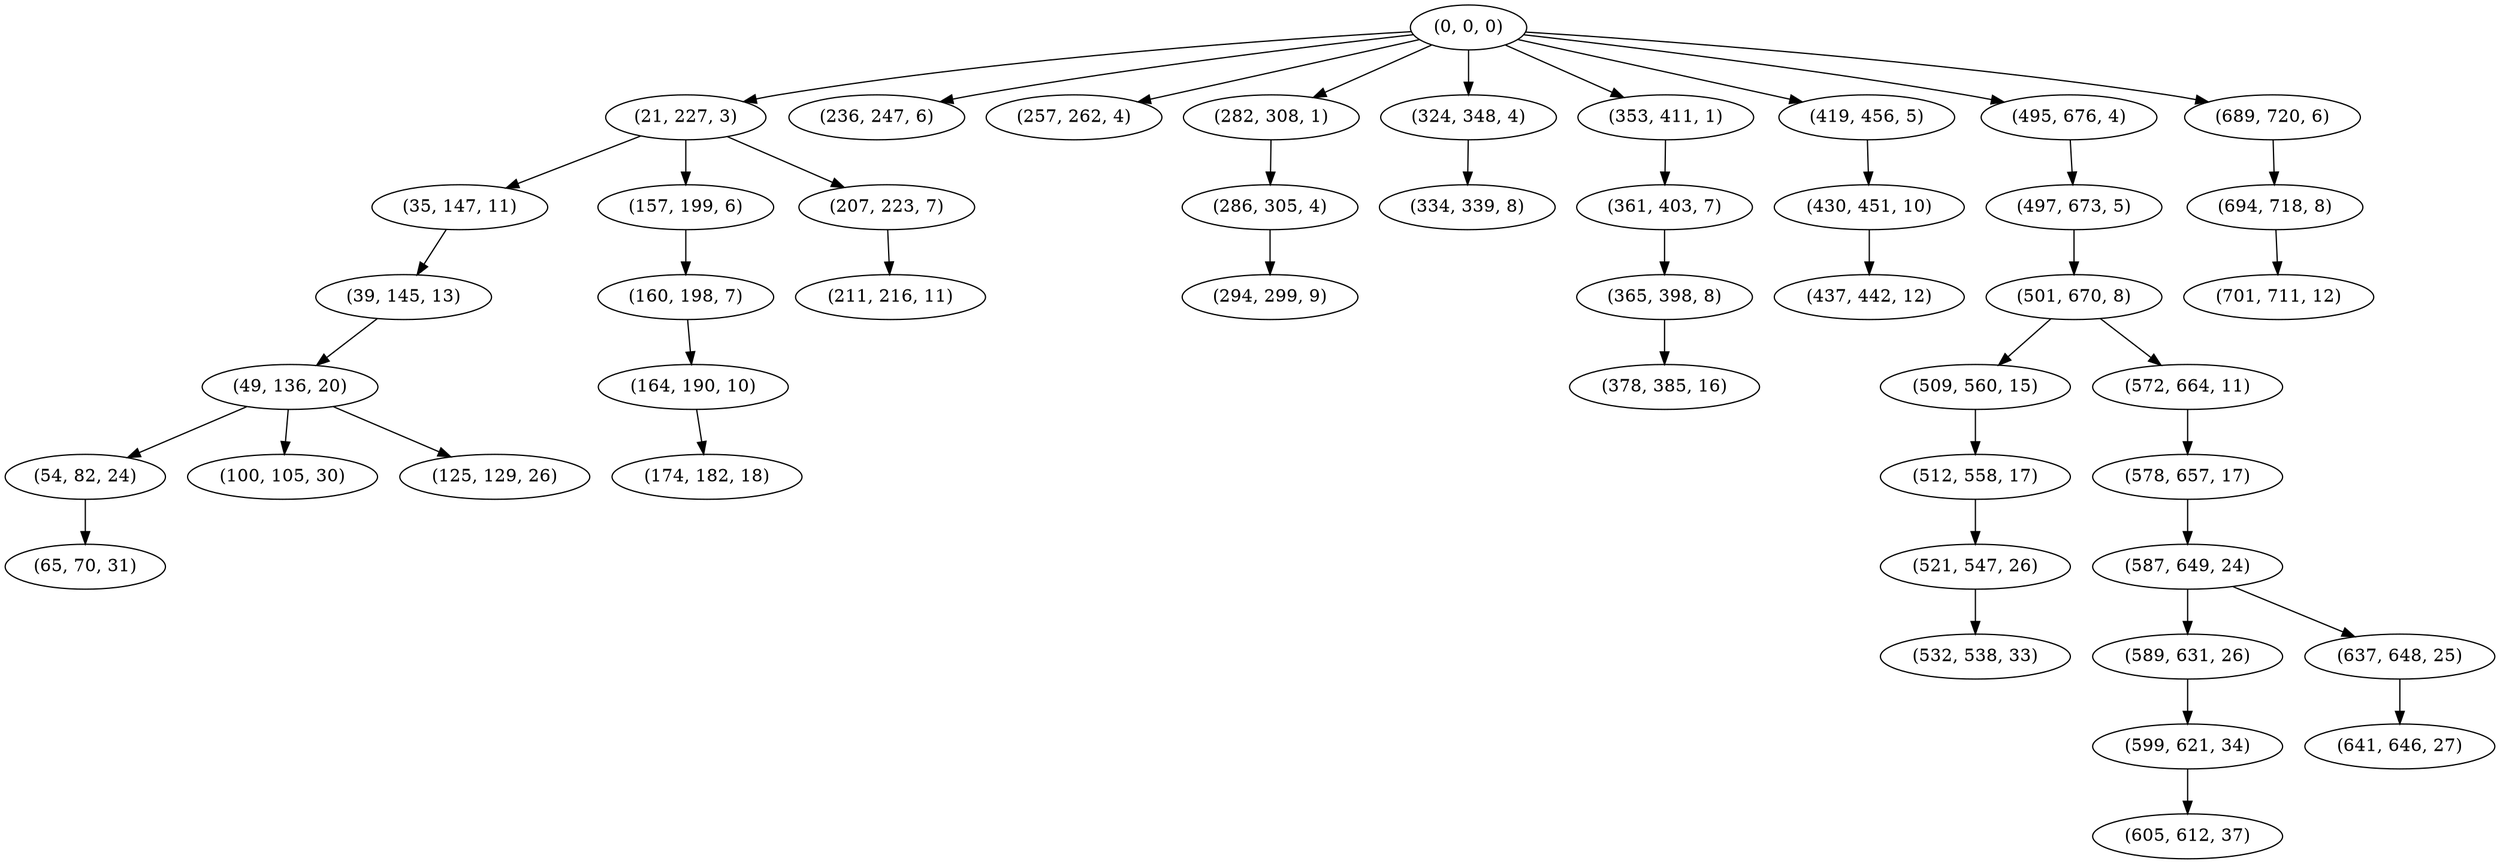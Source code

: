 digraph tree {
    "(0, 0, 0)";
    "(21, 227, 3)";
    "(35, 147, 11)";
    "(39, 145, 13)";
    "(49, 136, 20)";
    "(54, 82, 24)";
    "(65, 70, 31)";
    "(100, 105, 30)";
    "(125, 129, 26)";
    "(157, 199, 6)";
    "(160, 198, 7)";
    "(164, 190, 10)";
    "(174, 182, 18)";
    "(207, 223, 7)";
    "(211, 216, 11)";
    "(236, 247, 6)";
    "(257, 262, 4)";
    "(282, 308, 1)";
    "(286, 305, 4)";
    "(294, 299, 9)";
    "(324, 348, 4)";
    "(334, 339, 8)";
    "(353, 411, 1)";
    "(361, 403, 7)";
    "(365, 398, 8)";
    "(378, 385, 16)";
    "(419, 456, 5)";
    "(430, 451, 10)";
    "(437, 442, 12)";
    "(495, 676, 4)";
    "(497, 673, 5)";
    "(501, 670, 8)";
    "(509, 560, 15)";
    "(512, 558, 17)";
    "(521, 547, 26)";
    "(532, 538, 33)";
    "(572, 664, 11)";
    "(578, 657, 17)";
    "(587, 649, 24)";
    "(589, 631, 26)";
    "(599, 621, 34)";
    "(605, 612, 37)";
    "(637, 648, 25)";
    "(641, 646, 27)";
    "(689, 720, 6)";
    "(694, 718, 8)";
    "(701, 711, 12)";
    "(0, 0, 0)" -> "(21, 227, 3)";
    "(0, 0, 0)" -> "(236, 247, 6)";
    "(0, 0, 0)" -> "(257, 262, 4)";
    "(0, 0, 0)" -> "(282, 308, 1)";
    "(0, 0, 0)" -> "(324, 348, 4)";
    "(0, 0, 0)" -> "(353, 411, 1)";
    "(0, 0, 0)" -> "(419, 456, 5)";
    "(0, 0, 0)" -> "(495, 676, 4)";
    "(0, 0, 0)" -> "(689, 720, 6)";
    "(21, 227, 3)" -> "(35, 147, 11)";
    "(21, 227, 3)" -> "(157, 199, 6)";
    "(21, 227, 3)" -> "(207, 223, 7)";
    "(35, 147, 11)" -> "(39, 145, 13)";
    "(39, 145, 13)" -> "(49, 136, 20)";
    "(49, 136, 20)" -> "(54, 82, 24)";
    "(49, 136, 20)" -> "(100, 105, 30)";
    "(49, 136, 20)" -> "(125, 129, 26)";
    "(54, 82, 24)" -> "(65, 70, 31)";
    "(157, 199, 6)" -> "(160, 198, 7)";
    "(160, 198, 7)" -> "(164, 190, 10)";
    "(164, 190, 10)" -> "(174, 182, 18)";
    "(207, 223, 7)" -> "(211, 216, 11)";
    "(282, 308, 1)" -> "(286, 305, 4)";
    "(286, 305, 4)" -> "(294, 299, 9)";
    "(324, 348, 4)" -> "(334, 339, 8)";
    "(353, 411, 1)" -> "(361, 403, 7)";
    "(361, 403, 7)" -> "(365, 398, 8)";
    "(365, 398, 8)" -> "(378, 385, 16)";
    "(419, 456, 5)" -> "(430, 451, 10)";
    "(430, 451, 10)" -> "(437, 442, 12)";
    "(495, 676, 4)" -> "(497, 673, 5)";
    "(497, 673, 5)" -> "(501, 670, 8)";
    "(501, 670, 8)" -> "(509, 560, 15)";
    "(501, 670, 8)" -> "(572, 664, 11)";
    "(509, 560, 15)" -> "(512, 558, 17)";
    "(512, 558, 17)" -> "(521, 547, 26)";
    "(521, 547, 26)" -> "(532, 538, 33)";
    "(572, 664, 11)" -> "(578, 657, 17)";
    "(578, 657, 17)" -> "(587, 649, 24)";
    "(587, 649, 24)" -> "(589, 631, 26)";
    "(587, 649, 24)" -> "(637, 648, 25)";
    "(589, 631, 26)" -> "(599, 621, 34)";
    "(599, 621, 34)" -> "(605, 612, 37)";
    "(637, 648, 25)" -> "(641, 646, 27)";
    "(689, 720, 6)" -> "(694, 718, 8)";
    "(694, 718, 8)" -> "(701, 711, 12)";
}
